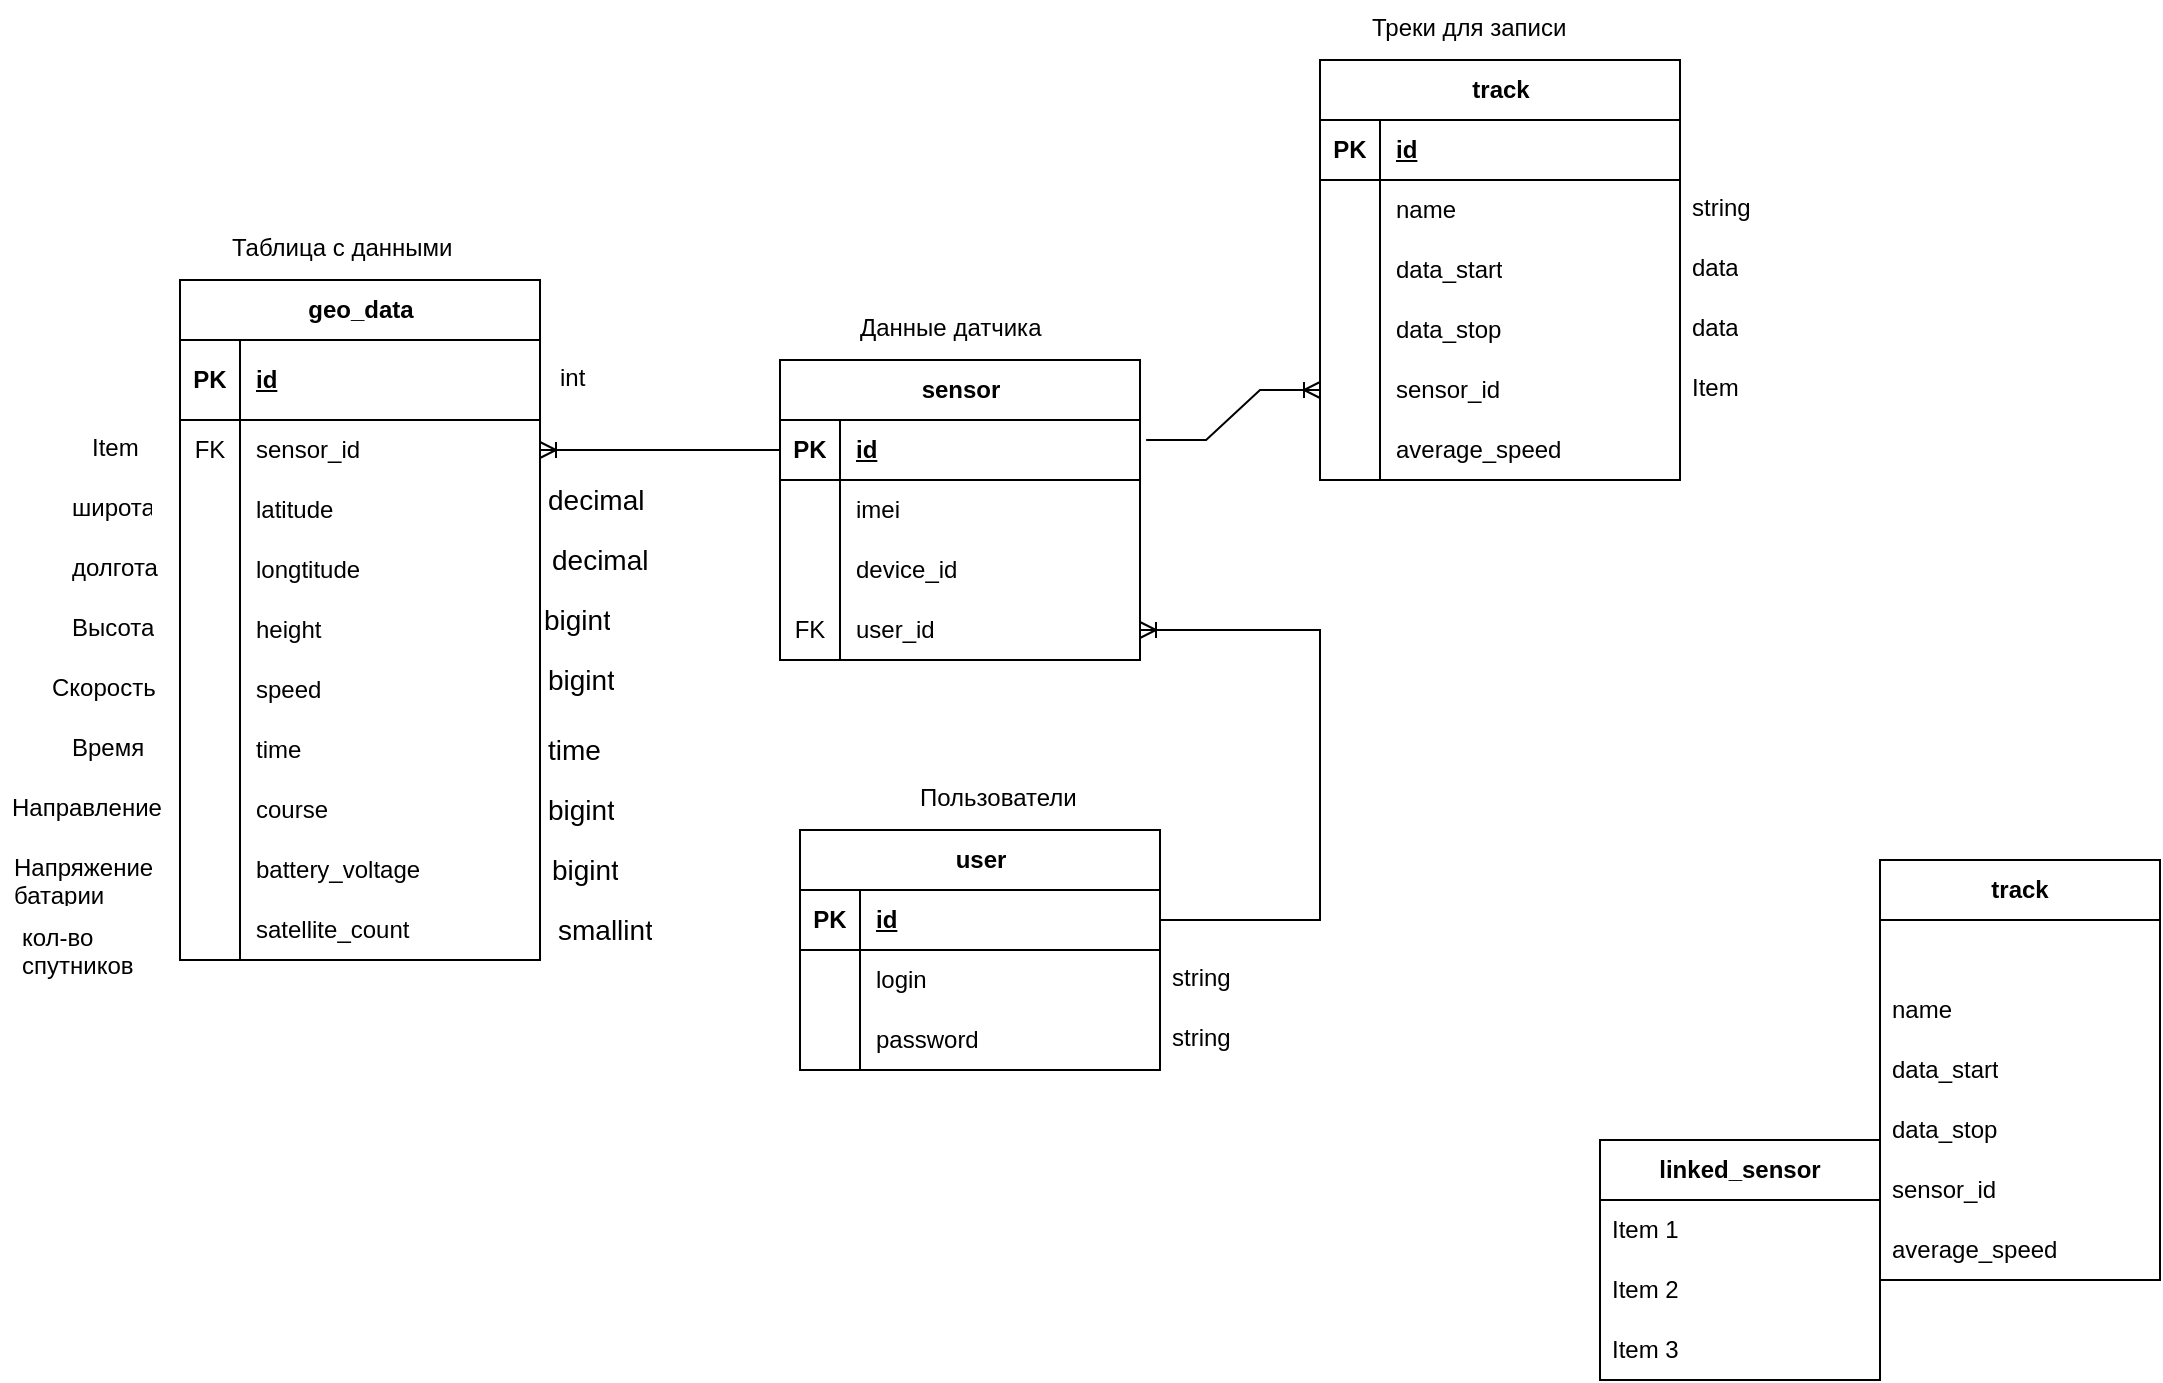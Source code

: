 <mxfile version="24.0.1" type="github">
  <diagram name="Страница — 1" id="2pcCY55YyjT03eEwzoGN">
    <mxGraphModel dx="2022" dy="630" grid="1" gridSize="10" guides="1" tooltips="1" connect="1" arrows="1" fold="1" page="1" pageScale="1" pageWidth="827" pageHeight="1169" math="0" shadow="0">
      <root>
        <mxCell id="0" />
        <mxCell id="1" parent="0" />
        <mxCell id="l0AOOYSmgYm9h0EyKuLM-5" value="geo_data" style="shape=table;startSize=30;container=1;collapsible=1;childLayout=tableLayout;fixedRows=1;rowLines=0;fontStyle=1;align=center;resizeLast=1;html=1;" parent="1" vertex="1">
          <mxGeometry x="50" y="190" width="180" height="340" as="geometry" />
        </mxCell>
        <mxCell id="l0AOOYSmgYm9h0EyKuLM-6" value="" style="shape=tableRow;horizontal=0;startSize=0;swimlaneHead=0;swimlaneBody=0;fillColor=none;collapsible=0;dropTarget=0;points=[[0,0.5],[1,0.5]];portConstraint=eastwest;top=0;left=0;right=0;bottom=1;" parent="l0AOOYSmgYm9h0EyKuLM-5" vertex="1">
          <mxGeometry y="30" width="180" height="40" as="geometry" />
        </mxCell>
        <mxCell id="l0AOOYSmgYm9h0EyKuLM-7" value="PK" style="shape=partialRectangle;connectable=0;fillColor=none;top=0;left=0;bottom=0;right=0;fontStyle=1;overflow=hidden;whiteSpace=wrap;html=1;" parent="l0AOOYSmgYm9h0EyKuLM-6" vertex="1">
          <mxGeometry width="30" height="40" as="geometry">
            <mxRectangle width="30" height="40" as="alternateBounds" />
          </mxGeometry>
        </mxCell>
        <mxCell id="l0AOOYSmgYm9h0EyKuLM-8" value="id" style="shape=partialRectangle;connectable=0;fillColor=none;top=0;left=0;bottom=0;right=0;align=left;spacingLeft=6;fontStyle=5;overflow=hidden;whiteSpace=wrap;html=1;" parent="l0AOOYSmgYm9h0EyKuLM-6" vertex="1">
          <mxGeometry x="30" width="150" height="40" as="geometry">
            <mxRectangle width="150" height="40" as="alternateBounds" />
          </mxGeometry>
        </mxCell>
        <mxCell id="l0AOOYSmgYm9h0EyKuLM-9" value="" style="shape=tableRow;horizontal=0;startSize=0;swimlaneHead=0;swimlaneBody=0;fillColor=none;collapsible=0;dropTarget=0;points=[[0,0.5],[1,0.5]];portConstraint=eastwest;top=0;left=0;right=0;bottom=0;" parent="l0AOOYSmgYm9h0EyKuLM-5" vertex="1">
          <mxGeometry y="70" width="180" height="30" as="geometry" />
        </mxCell>
        <mxCell id="l0AOOYSmgYm9h0EyKuLM-10" value="FK" style="shape=partialRectangle;connectable=0;fillColor=none;top=0;left=0;bottom=0;right=0;editable=1;overflow=hidden;whiteSpace=wrap;html=1;" parent="l0AOOYSmgYm9h0EyKuLM-9" vertex="1">
          <mxGeometry width="30" height="30" as="geometry">
            <mxRectangle width="30" height="30" as="alternateBounds" />
          </mxGeometry>
        </mxCell>
        <mxCell id="l0AOOYSmgYm9h0EyKuLM-11" value="sensor_id" style="shape=partialRectangle;connectable=0;fillColor=none;top=0;left=0;bottom=0;right=0;align=left;spacingLeft=6;overflow=hidden;whiteSpace=wrap;html=1;" parent="l0AOOYSmgYm9h0EyKuLM-9" vertex="1">
          <mxGeometry x="30" width="150" height="30" as="geometry">
            <mxRectangle width="150" height="30" as="alternateBounds" />
          </mxGeometry>
        </mxCell>
        <mxCell id="l0AOOYSmgYm9h0EyKuLM-12" value="" style="shape=tableRow;horizontal=0;startSize=0;swimlaneHead=0;swimlaneBody=0;fillColor=none;collapsible=0;dropTarget=0;points=[[0,0.5],[1,0.5]];portConstraint=eastwest;top=0;left=0;right=0;bottom=0;" parent="l0AOOYSmgYm9h0EyKuLM-5" vertex="1">
          <mxGeometry y="100" width="180" height="30" as="geometry" />
        </mxCell>
        <mxCell id="l0AOOYSmgYm9h0EyKuLM-13" value="" style="shape=partialRectangle;connectable=0;fillColor=none;top=0;left=0;bottom=0;right=0;editable=1;overflow=hidden;whiteSpace=wrap;html=1;" parent="l0AOOYSmgYm9h0EyKuLM-12" vertex="1">
          <mxGeometry width="30" height="30" as="geometry">
            <mxRectangle width="30" height="30" as="alternateBounds" />
          </mxGeometry>
        </mxCell>
        <mxCell id="l0AOOYSmgYm9h0EyKuLM-14" value="latitude" style="shape=partialRectangle;connectable=0;fillColor=none;top=0;left=0;bottom=0;right=0;align=left;spacingLeft=6;overflow=hidden;whiteSpace=wrap;html=1;" parent="l0AOOYSmgYm9h0EyKuLM-12" vertex="1">
          <mxGeometry x="30" width="150" height="30" as="geometry">
            <mxRectangle width="150" height="30" as="alternateBounds" />
          </mxGeometry>
        </mxCell>
        <mxCell id="l0AOOYSmgYm9h0EyKuLM-15" value="" style="shape=tableRow;horizontal=0;startSize=0;swimlaneHead=0;swimlaneBody=0;fillColor=none;collapsible=0;dropTarget=0;points=[[0,0.5],[1,0.5]];portConstraint=eastwest;top=0;left=0;right=0;bottom=0;" parent="l0AOOYSmgYm9h0EyKuLM-5" vertex="1">
          <mxGeometry y="130" width="180" height="30" as="geometry" />
        </mxCell>
        <mxCell id="l0AOOYSmgYm9h0EyKuLM-16" value="" style="shape=partialRectangle;connectable=0;fillColor=none;top=0;left=0;bottom=0;right=0;editable=1;overflow=hidden;whiteSpace=wrap;html=1;" parent="l0AOOYSmgYm9h0EyKuLM-15" vertex="1">
          <mxGeometry width="30" height="30" as="geometry">
            <mxRectangle width="30" height="30" as="alternateBounds" />
          </mxGeometry>
        </mxCell>
        <mxCell id="l0AOOYSmgYm9h0EyKuLM-17" value="longtitude" style="shape=partialRectangle;connectable=0;fillColor=none;top=0;left=0;bottom=0;right=0;align=left;spacingLeft=6;overflow=hidden;whiteSpace=wrap;html=1;" parent="l0AOOYSmgYm9h0EyKuLM-15" vertex="1">
          <mxGeometry x="30" width="150" height="30" as="geometry">
            <mxRectangle width="150" height="30" as="alternateBounds" />
          </mxGeometry>
        </mxCell>
        <mxCell id="l0AOOYSmgYm9h0EyKuLM-59" value="" style="shape=tableRow;horizontal=0;startSize=0;swimlaneHead=0;swimlaneBody=0;fillColor=none;collapsible=0;dropTarget=0;points=[[0,0.5],[1,0.5]];portConstraint=eastwest;top=0;left=0;right=0;bottom=0;" parent="l0AOOYSmgYm9h0EyKuLM-5" vertex="1">
          <mxGeometry y="160" width="180" height="30" as="geometry" />
        </mxCell>
        <mxCell id="l0AOOYSmgYm9h0EyKuLM-60" value="" style="shape=partialRectangle;connectable=0;fillColor=none;top=0;left=0;bottom=0;right=0;editable=1;overflow=hidden;whiteSpace=wrap;html=1;" parent="l0AOOYSmgYm9h0EyKuLM-59" vertex="1">
          <mxGeometry width="30" height="30" as="geometry">
            <mxRectangle width="30" height="30" as="alternateBounds" />
          </mxGeometry>
        </mxCell>
        <mxCell id="l0AOOYSmgYm9h0EyKuLM-61" value="height" style="shape=partialRectangle;connectable=0;fillColor=none;top=0;left=0;bottom=0;right=0;align=left;spacingLeft=6;overflow=hidden;whiteSpace=wrap;html=1;" parent="l0AOOYSmgYm9h0EyKuLM-59" vertex="1">
          <mxGeometry x="30" width="150" height="30" as="geometry">
            <mxRectangle width="150" height="30" as="alternateBounds" />
          </mxGeometry>
        </mxCell>
        <mxCell id="l0AOOYSmgYm9h0EyKuLM-62" value="" style="shape=tableRow;horizontal=0;startSize=0;swimlaneHead=0;swimlaneBody=0;fillColor=none;collapsible=0;dropTarget=0;points=[[0,0.5],[1,0.5]];portConstraint=eastwest;top=0;left=0;right=0;bottom=0;" parent="l0AOOYSmgYm9h0EyKuLM-5" vertex="1">
          <mxGeometry y="190" width="180" height="30" as="geometry" />
        </mxCell>
        <mxCell id="l0AOOYSmgYm9h0EyKuLM-63" value="" style="shape=partialRectangle;connectable=0;fillColor=none;top=0;left=0;bottom=0;right=0;editable=1;overflow=hidden;whiteSpace=wrap;html=1;" parent="l0AOOYSmgYm9h0EyKuLM-62" vertex="1">
          <mxGeometry width="30" height="30" as="geometry">
            <mxRectangle width="30" height="30" as="alternateBounds" />
          </mxGeometry>
        </mxCell>
        <mxCell id="l0AOOYSmgYm9h0EyKuLM-64" value="speed" style="shape=partialRectangle;connectable=0;fillColor=none;top=0;left=0;bottom=0;right=0;align=left;spacingLeft=6;overflow=hidden;whiteSpace=wrap;html=1;" parent="l0AOOYSmgYm9h0EyKuLM-62" vertex="1">
          <mxGeometry x="30" width="150" height="30" as="geometry">
            <mxRectangle width="150" height="30" as="alternateBounds" />
          </mxGeometry>
        </mxCell>
        <mxCell id="l0AOOYSmgYm9h0EyKuLM-65" value="" style="shape=tableRow;horizontal=0;startSize=0;swimlaneHead=0;swimlaneBody=0;fillColor=none;collapsible=0;dropTarget=0;points=[[0,0.5],[1,0.5]];portConstraint=eastwest;top=0;left=0;right=0;bottom=0;" parent="l0AOOYSmgYm9h0EyKuLM-5" vertex="1">
          <mxGeometry y="220" width="180" height="30" as="geometry" />
        </mxCell>
        <mxCell id="l0AOOYSmgYm9h0EyKuLM-66" value="" style="shape=partialRectangle;connectable=0;fillColor=none;top=0;left=0;bottom=0;right=0;editable=1;overflow=hidden;whiteSpace=wrap;html=1;" parent="l0AOOYSmgYm9h0EyKuLM-65" vertex="1">
          <mxGeometry width="30" height="30" as="geometry">
            <mxRectangle width="30" height="30" as="alternateBounds" />
          </mxGeometry>
        </mxCell>
        <mxCell id="l0AOOYSmgYm9h0EyKuLM-67" value="time" style="shape=partialRectangle;connectable=0;fillColor=none;top=0;left=0;bottom=0;right=0;align=left;spacingLeft=6;overflow=hidden;whiteSpace=wrap;html=1;" parent="l0AOOYSmgYm9h0EyKuLM-65" vertex="1">
          <mxGeometry x="30" width="150" height="30" as="geometry">
            <mxRectangle width="150" height="30" as="alternateBounds" />
          </mxGeometry>
        </mxCell>
        <mxCell id="l0AOOYSmgYm9h0EyKuLM-68" value="" style="shape=tableRow;horizontal=0;startSize=0;swimlaneHead=0;swimlaneBody=0;fillColor=none;collapsible=0;dropTarget=0;points=[[0,0.5],[1,0.5]];portConstraint=eastwest;top=0;left=0;right=0;bottom=0;" parent="l0AOOYSmgYm9h0EyKuLM-5" vertex="1">
          <mxGeometry y="250" width="180" height="30" as="geometry" />
        </mxCell>
        <mxCell id="l0AOOYSmgYm9h0EyKuLM-69" value="" style="shape=partialRectangle;connectable=0;fillColor=none;top=0;left=0;bottom=0;right=0;editable=1;overflow=hidden;whiteSpace=wrap;html=1;" parent="l0AOOYSmgYm9h0EyKuLM-68" vertex="1">
          <mxGeometry width="30" height="30" as="geometry">
            <mxRectangle width="30" height="30" as="alternateBounds" />
          </mxGeometry>
        </mxCell>
        <mxCell id="l0AOOYSmgYm9h0EyKuLM-70" value="course" style="shape=partialRectangle;connectable=0;fillColor=none;top=0;left=0;bottom=0;right=0;align=left;spacingLeft=6;overflow=hidden;whiteSpace=wrap;html=1;" parent="l0AOOYSmgYm9h0EyKuLM-68" vertex="1">
          <mxGeometry x="30" width="150" height="30" as="geometry">
            <mxRectangle width="150" height="30" as="alternateBounds" />
          </mxGeometry>
        </mxCell>
        <mxCell id="nDkIbNdyNNNHH284jIYw-18" style="shape=tableRow;horizontal=0;startSize=0;swimlaneHead=0;swimlaneBody=0;fillColor=none;collapsible=0;dropTarget=0;points=[[0,0.5],[1,0.5]];portConstraint=eastwest;top=0;left=0;right=0;bottom=0;" vertex="1" parent="l0AOOYSmgYm9h0EyKuLM-5">
          <mxGeometry y="280" width="180" height="30" as="geometry" />
        </mxCell>
        <mxCell id="nDkIbNdyNNNHH284jIYw-19" style="shape=partialRectangle;connectable=0;fillColor=none;top=0;left=0;bottom=0;right=0;editable=1;overflow=hidden;whiteSpace=wrap;html=1;" vertex="1" parent="nDkIbNdyNNNHH284jIYw-18">
          <mxGeometry width="30" height="30" as="geometry">
            <mxRectangle width="30" height="30" as="alternateBounds" />
          </mxGeometry>
        </mxCell>
        <mxCell id="nDkIbNdyNNNHH284jIYw-20" value="&lt;span style=&quot;text-align: center; text-wrap: nowrap;&quot;&gt;battery_voltage&lt;/span&gt;" style="shape=partialRectangle;connectable=0;fillColor=none;top=0;left=0;bottom=0;right=0;align=left;spacingLeft=6;overflow=hidden;whiteSpace=wrap;html=1;" vertex="1" parent="nDkIbNdyNNNHH284jIYw-18">
          <mxGeometry x="30" width="150" height="30" as="geometry">
            <mxRectangle width="150" height="30" as="alternateBounds" />
          </mxGeometry>
        </mxCell>
        <mxCell id="nDkIbNdyNNNHH284jIYw-21" style="shape=tableRow;horizontal=0;startSize=0;swimlaneHead=0;swimlaneBody=0;fillColor=none;collapsible=0;dropTarget=0;points=[[0,0.5],[1,0.5]];portConstraint=eastwest;top=0;left=0;right=0;bottom=0;" vertex="1" parent="l0AOOYSmgYm9h0EyKuLM-5">
          <mxGeometry y="310" width="180" height="30" as="geometry" />
        </mxCell>
        <mxCell id="nDkIbNdyNNNHH284jIYw-22" style="shape=partialRectangle;connectable=0;fillColor=none;top=0;left=0;bottom=0;right=0;editable=1;overflow=hidden;whiteSpace=wrap;html=1;" vertex="1" parent="nDkIbNdyNNNHH284jIYw-21">
          <mxGeometry width="30" height="30" as="geometry">
            <mxRectangle width="30" height="30" as="alternateBounds" />
          </mxGeometry>
        </mxCell>
        <mxCell id="nDkIbNdyNNNHH284jIYw-23" value="satellite_count" style="shape=partialRectangle;connectable=0;fillColor=none;top=0;left=0;bottom=0;right=0;align=left;spacingLeft=6;overflow=hidden;whiteSpace=wrap;html=1;" vertex="1" parent="nDkIbNdyNNNHH284jIYw-21">
          <mxGeometry x="30" width="150" height="30" as="geometry">
            <mxRectangle width="150" height="30" as="alternateBounds" />
          </mxGeometry>
        </mxCell>
        <mxCell id="l0AOOYSmgYm9h0EyKuLM-18" value="sensor" style="shape=table;startSize=30;container=1;collapsible=1;childLayout=tableLayout;fixedRows=1;rowLines=0;fontStyle=1;align=center;resizeLast=1;html=1;" parent="1" vertex="1">
          <mxGeometry x="350" y="230" width="180" height="150" as="geometry" />
        </mxCell>
        <mxCell id="l0AOOYSmgYm9h0EyKuLM-19" value="" style="shape=tableRow;horizontal=0;startSize=0;swimlaneHead=0;swimlaneBody=0;fillColor=none;collapsible=0;dropTarget=0;points=[[0,0.5],[1,0.5]];portConstraint=eastwest;top=0;left=0;right=0;bottom=1;" parent="l0AOOYSmgYm9h0EyKuLM-18" vertex="1">
          <mxGeometry y="30" width="180" height="30" as="geometry" />
        </mxCell>
        <mxCell id="l0AOOYSmgYm9h0EyKuLM-20" value="PK" style="shape=partialRectangle;connectable=0;fillColor=none;top=0;left=0;bottom=0;right=0;fontStyle=1;overflow=hidden;whiteSpace=wrap;html=1;" parent="l0AOOYSmgYm9h0EyKuLM-19" vertex="1">
          <mxGeometry width="30" height="30" as="geometry">
            <mxRectangle width="30" height="30" as="alternateBounds" />
          </mxGeometry>
        </mxCell>
        <mxCell id="l0AOOYSmgYm9h0EyKuLM-21" value="id" style="shape=partialRectangle;connectable=0;fillColor=none;top=0;left=0;bottom=0;right=0;align=left;spacingLeft=6;fontStyle=5;overflow=hidden;whiteSpace=wrap;html=1;" parent="l0AOOYSmgYm9h0EyKuLM-19" vertex="1">
          <mxGeometry x="30" width="150" height="30" as="geometry">
            <mxRectangle width="150" height="30" as="alternateBounds" />
          </mxGeometry>
        </mxCell>
        <mxCell id="l0AOOYSmgYm9h0EyKuLM-22" value="" style="shape=tableRow;horizontal=0;startSize=0;swimlaneHead=0;swimlaneBody=0;fillColor=none;collapsible=0;dropTarget=0;points=[[0,0.5],[1,0.5]];portConstraint=eastwest;top=0;left=0;right=0;bottom=0;" parent="l0AOOYSmgYm9h0EyKuLM-18" vertex="1">
          <mxGeometry y="60" width="180" height="30" as="geometry" />
        </mxCell>
        <mxCell id="l0AOOYSmgYm9h0EyKuLM-23" value="" style="shape=partialRectangle;connectable=0;fillColor=none;top=0;left=0;bottom=0;right=0;editable=1;overflow=hidden;whiteSpace=wrap;html=1;" parent="l0AOOYSmgYm9h0EyKuLM-22" vertex="1">
          <mxGeometry width="30" height="30" as="geometry">
            <mxRectangle width="30" height="30" as="alternateBounds" />
          </mxGeometry>
        </mxCell>
        <mxCell id="l0AOOYSmgYm9h0EyKuLM-24" value="imei" style="shape=partialRectangle;connectable=0;fillColor=none;top=0;left=0;bottom=0;right=0;align=left;spacingLeft=6;overflow=hidden;whiteSpace=wrap;html=1;" parent="l0AOOYSmgYm9h0EyKuLM-22" vertex="1">
          <mxGeometry x="30" width="150" height="30" as="geometry">
            <mxRectangle width="150" height="30" as="alternateBounds" />
          </mxGeometry>
        </mxCell>
        <mxCell id="l0AOOYSmgYm9h0EyKuLM-25" value="" style="shape=tableRow;horizontal=0;startSize=0;swimlaneHead=0;swimlaneBody=0;fillColor=none;collapsible=0;dropTarget=0;points=[[0,0.5],[1,0.5]];portConstraint=eastwest;top=0;left=0;right=0;bottom=0;" parent="l0AOOYSmgYm9h0EyKuLM-18" vertex="1">
          <mxGeometry y="90" width="180" height="30" as="geometry" />
        </mxCell>
        <mxCell id="l0AOOYSmgYm9h0EyKuLM-26" value="" style="shape=partialRectangle;connectable=0;fillColor=none;top=0;left=0;bottom=0;right=0;editable=1;overflow=hidden;whiteSpace=wrap;html=1;" parent="l0AOOYSmgYm9h0EyKuLM-25" vertex="1">
          <mxGeometry width="30" height="30" as="geometry">
            <mxRectangle width="30" height="30" as="alternateBounds" />
          </mxGeometry>
        </mxCell>
        <mxCell id="l0AOOYSmgYm9h0EyKuLM-27" value="device_id" style="shape=partialRectangle;connectable=0;fillColor=none;top=0;left=0;bottom=0;right=0;align=left;spacingLeft=6;overflow=hidden;whiteSpace=wrap;html=1;" parent="l0AOOYSmgYm9h0EyKuLM-25" vertex="1">
          <mxGeometry x="30" width="150" height="30" as="geometry">
            <mxRectangle width="150" height="30" as="alternateBounds" />
          </mxGeometry>
        </mxCell>
        <mxCell id="l0AOOYSmgYm9h0EyKuLM-54" value="" style="shape=tableRow;horizontal=0;startSize=0;swimlaneHead=0;swimlaneBody=0;fillColor=none;collapsible=0;dropTarget=0;points=[[0,0.5],[1,0.5]];portConstraint=eastwest;top=0;left=0;right=0;bottom=0;" parent="l0AOOYSmgYm9h0EyKuLM-18" vertex="1">
          <mxGeometry y="120" width="180" height="30" as="geometry" />
        </mxCell>
        <mxCell id="l0AOOYSmgYm9h0EyKuLM-55" value="FK" style="shape=partialRectangle;connectable=0;fillColor=none;top=0;left=0;bottom=0;right=0;editable=1;overflow=hidden;whiteSpace=wrap;html=1;" parent="l0AOOYSmgYm9h0EyKuLM-54" vertex="1">
          <mxGeometry width="30" height="30" as="geometry">
            <mxRectangle width="30" height="30" as="alternateBounds" />
          </mxGeometry>
        </mxCell>
        <mxCell id="l0AOOYSmgYm9h0EyKuLM-56" value="user_id" style="shape=partialRectangle;connectable=0;fillColor=none;top=0;left=0;bottom=0;right=0;align=left;spacingLeft=6;overflow=hidden;whiteSpace=wrap;html=1;" parent="l0AOOYSmgYm9h0EyKuLM-54" vertex="1">
          <mxGeometry x="30" width="150" height="30" as="geometry">
            <mxRectangle width="150" height="30" as="alternateBounds" />
          </mxGeometry>
        </mxCell>
        <mxCell id="l0AOOYSmgYm9h0EyKuLM-31" value="user" style="shape=table;startSize=30;container=1;collapsible=1;childLayout=tableLayout;fixedRows=1;rowLines=0;fontStyle=1;align=center;resizeLast=1;html=1;" parent="1" vertex="1">
          <mxGeometry x="360" y="465" width="180" height="120" as="geometry" />
        </mxCell>
        <mxCell id="l0AOOYSmgYm9h0EyKuLM-32" value="" style="shape=tableRow;horizontal=0;startSize=0;swimlaneHead=0;swimlaneBody=0;fillColor=none;collapsible=0;dropTarget=0;points=[[0,0.5],[1,0.5]];portConstraint=eastwest;top=0;left=0;right=0;bottom=1;" parent="l0AOOYSmgYm9h0EyKuLM-31" vertex="1">
          <mxGeometry y="30" width="180" height="30" as="geometry" />
        </mxCell>
        <mxCell id="l0AOOYSmgYm9h0EyKuLM-33" value="PK" style="shape=partialRectangle;connectable=0;fillColor=none;top=0;left=0;bottom=0;right=0;fontStyle=1;overflow=hidden;whiteSpace=wrap;html=1;" parent="l0AOOYSmgYm9h0EyKuLM-32" vertex="1">
          <mxGeometry width="30" height="30" as="geometry">
            <mxRectangle width="30" height="30" as="alternateBounds" />
          </mxGeometry>
        </mxCell>
        <mxCell id="l0AOOYSmgYm9h0EyKuLM-34" value="id" style="shape=partialRectangle;connectable=0;fillColor=none;top=0;left=0;bottom=0;right=0;align=left;spacingLeft=6;fontStyle=5;overflow=hidden;whiteSpace=wrap;html=1;" parent="l0AOOYSmgYm9h0EyKuLM-32" vertex="1">
          <mxGeometry x="30" width="150" height="30" as="geometry">
            <mxRectangle width="150" height="30" as="alternateBounds" />
          </mxGeometry>
        </mxCell>
        <mxCell id="l0AOOYSmgYm9h0EyKuLM-35" value="" style="shape=tableRow;horizontal=0;startSize=0;swimlaneHead=0;swimlaneBody=0;fillColor=none;collapsible=0;dropTarget=0;points=[[0,0.5],[1,0.5]];portConstraint=eastwest;top=0;left=0;right=0;bottom=0;" parent="l0AOOYSmgYm9h0EyKuLM-31" vertex="1">
          <mxGeometry y="60" width="180" height="30" as="geometry" />
        </mxCell>
        <mxCell id="l0AOOYSmgYm9h0EyKuLM-36" value="" style="shape=partialRectangle;connectable=0;fillColor=none;top=0;left=0;bottom=0;right=0;editable=1;overflow=hidden;whiteSpace=wrap;html=1;" parent="l0AOOYSmgYm9h0EyKuLM-35" vertex="1">
          <mxGeometry width="30" height="30" as="geometry">
            <mxRectangle width="30" height="30" as="alternateBounds" />
          </mxGeometry>
        </mxCell>
        <mxCell id="l0AOOYSmgYm9h0EyKuLM-37" value="login" style="shape=partialRectangle;connectable=0;fillColor=none;top=0;left=0;bottom=0;right=0;align=left;spacingLeft=6;overflow=hidden;whiteSpace=wrap;html=1;" parent="l0AOOYSmgYm9h0EyKuLM-35" vertex="1">
          <mxGeometry x="30" width="150" height="30" as="geometry">
            <mxRectangle width="150" height="30" as="alternateBounds" />
          </mxGeometry>
        </mxCell>
        <mxCell id="l0AOOYSmgYm9h0EyKuLM-38" value="" style="shape=tableRow;horizontal=0;startSize=0;swimlaneHead=0;swimlaneBody=0;fillColor=none;collapsible=0;dropTarget=0;points=[[0,0.5],[1,0.5]];portConstraint=eastwest;top=0;left=0;right=0;bottom=0;" parent="l0AOOYSmgYm9h0EyKuLM-31" vertex="1">
          <mxGeometry y="90" width="180" height="30" as="geometry" />
        </mxCell>
        <mxCell id="l0AOOYSmgYm9h0EyKuLM-39" value="" style="shape=partialRectangle;connectable=0;fillColor=none;top=0;left=0;bottom=0;right=0;editable=1;overflow=hidden;whiteSpace=wrap;html=1;" parent="l0AOOYSmgYm9h0EyKuLM-38" vertex="1">
          <mxGeometry width="30" height="30" as="geometry">
            <mxRectangle width="30" height="30" as="alternateBounds" />
          </mxGeometry>
        </mxCell>
        <mxCell id="l0AOOYSmgYm9h0EyKuLM-40" value="password" style="shape=partialRectangle;connectable=0;fillColor=none;top=0;left=0;bottom=0;right=0;align=left;spacingLeft=6;overflow=hidden;whiteSpace=wrap;html=1;" parent="l0AOOYSmgYm9h0EyKuLM-38" vertex="1">
          <mxGeometry x="30" width="150" height="30" as="geometry">
            <mxRectangle width="150" height="30" as="alternateBounds" />
          </mxGeometry>
        </mxCell>
        <mxCell id="l0AOOYSmgYm9h0EyKuLM-57" value="" style="fontSize=12;html=1;endArrow=ERoneToMany;rounded=0;entryX=1;entryY=0.5;entryDx=0;entryDy=0;exitX=1;exitY=0.5;exitDx=0;exitDy=0;edgeStyle=elbowEdgeStyle;" parent="1" source="l0AOOYSmgYm9h0EyKuLM-32" target="l0AOOYSmgYm9h0EyKuLM-54" edge="1">
          <mxGeometry width="100" height="100" relative="1" as="geometry">
            <mxPoint x="360" y="450" as="sourcePoint" />
            <mxPoint x="460" y="350" as="targetPoint" />
            <Array as="points">
              <mxPoint x="620" y="400" />
            </Array>
          </mxGeometry>
        </mxCell>
        <mxCell id="l0AOOYSmgYm9h0EyKuLM-58" value="" style="edgeStyle=entityRelationEdgeStyle;fontSize=12;html=1;endArrow=ERoneToMany;rounded=0;entryX=1;entryY=0.5;entryDx=0;entryDy=0;exitX=0;exitY=0.5;exitDx=0;exitDy=0;" parent="1" source="l0AOOYSmgYm9h0EyKuLM-19" target="l0AOOYSmgYm9h0EyKuLM-9" edge="1">
          <mxGeometry width="100" height="100" relative="1" as="geometry">
            <mxPoint x="360" y="450" as="sourcePoint" />
            <mxPoint x="460" y="350" as="targetPoint" />
          </mxGeometry>
        </mxCell>
        <mxCell id="nDkIbNdyNNNHH284jIYw-2" value="&lt;b&gt;linked_sensor&lt;/b&gt;" style="swimlane;fontStyle=0;childLayout=stackLayout;horizontal=1;startSize=30;horizontalStack=0;resizeParent=1;resizeParentMax=0;resizeLast=0;collapsible=1;marginBottom=0;whiteSpace=wrap;html=1;" vertex="1" parent="1">
          <mxGeometry x="760" y="620" width="140" height="120" as="geometry" />
        </mxCell>
        <mxCell id="nDkIbNdyNNNHH284jIYw-3" value="Item 1" style="text;strokeColor=none;fillColor=none;align=left;verticalAlign=middle;spacingLeft=4;spacingRight=4;overflow=hidden;points=[[0,0.5],[1,0.5]];portConstraint=eastwest;rotatable=0;whiteSpace=wrap;html=1;" vertex="1" parent="nDkIbNdyNNNHH284jIYw-2">
          <mxGeometry y="30" width="140" height="30" as="geometry" />
        </mxCell>
        <mxCell id="nDkIbNdyNNNHH284jIYw-4" value="Item 2" style="text;strokeColor=none;fillColor=none;align=left;verticalAlign=middle;spacingLeft=4;spacingRight=4;overflow=hidden;points=[[0,0.5],[1,0.5]];portConstraint=eastwest;rotatable=0;whiteSpace=wrap;html=1;" vertex="1" parent="nDkIbNdyNNNHH284jIYw-2">
          <mxGeometry y="60" width="140" height="30" as="geometry" />
        </mxCell>
        <mxCell id="nDkIbNdyNNNHH284jIYw-5" value="Item 3" style="text;strokeColor=none;fillColor=none;align=left;verticalAlign=middle;spacingLeft=4;spacingRight=4;overflow=hidden;points=[[0,0.5],[1,0.5]];portConstraint=eastwest;rotatable=0;whiteSpace=wrap;html=1;" vertex="1" parent="nDkIbNdyNNNHH284jIYw-2">
          <mxGeometry y="90" width="140" height="30" as="geometry" />
        </mxCell>
        <mxCell id="nDkIbNdyNNNHH284jIYw-12" value="&lt;b&gt;track&lt;/b&gt;" style="swimlane;fontStyle=0;childLayout=stackLayout;horizontal=1;startSize=30;horizontalStack=0;resizeParent=1;resizeParentMax=0;resizeLast=0;collapsible=1;marginBottom=0;whiteSpace=wrap;html=1;" vertex="1" parent="1">
          <mxGeometry x="900" y="480" width="140" height="210" as="geometry" />
        </mxCell>
        <mxCell id="nDkIbNdyNNNHH284jIYw-34" style="text;strokeColor=none;fillColor=none;align=left;verticalAlign=middle;spacingLeft=4;spacingRight=4;overflow=hidden;points=[[0,0.5],[1,0.5]];portConstraint=eastwest;rotatable=0;whiteSpace=wrap;html=1;" vertex="1" parent="nDkIbNdyNNNHH284jIYw-12">
          <mxGeometry y="30" width="140" height="30" as="geometry" />
        </mxCell>
        <mxCell id="nDkIbNdyNNNHH284jIYw-25" value="name" style="text;strokeColor=none;fillColor=none;align=left;verticalAlign=middle;spacingLeft=4;spacingRight=4;overflow=hidden;points=[[0,0.5],[1,0.5]];portConstraint=eastwest;rotatable=0;whiteSpace=wrap;html=1;" vertex="1" parent="nDkIbNdyNNNHH284jIYw-12">
          <mxGeometry y="60" width="140" height="30" as="geometry" />
        </mxCell>
        <mxCell id="nDkIbNdyNNNHH284jIYw-13" value="data_start" style="text;strokeColor=none;fillColor=none;align=left;verticalAlign=middle;spacingLeft=4;spacingRight=4;overflow=hidden;points=[[0,0.5],[1,0.5]];portConstraint=eastwest;rotatable=0;whiteSpace=wrap;html=1;" vertex="1" parent="nDkIbNdyNNNHH284jIYw-12">
          <mxGeometry y="90" width="140" height="30" as="geometry" />
        </mxCell>
        <mxCell id="nDkIbNdyNNNHH284jIYw-14" value="data_stop" style="text;strokeColor=none;fillColor=none;align=left;verticalAlign=middle;spacingLeft=4;spacingRight=4;overflow=hidden;points=[[0,0.5],[1,0.5]];portConstraint=eastwest;rotatable=0;whiteSpace=wrap;html=1;" vertex="1" parent="nDkIbNdyNNNHH284jIYw-12">
          <mxGeometry y="120" width="140" height="30" as="geometry" />
        </mxCell>
        <mxCell id="nDkIbNdyNNNHH284jIYw-17" value="sensor_id" style="text;strokeColor=none;fillColor=none;align=left;verticalAlign=middle;spacingLeft=4;spacingRight=4;overflow=hidden;points=[[0,0.5],[1,0.5]];portConstraint=eastwest;rotatable=0;whiteSpace=wrap;html=1;" vertex="1" parent="nDkIbNdyNNNHH284jIYw-12">
          <mxGeometry y="150" width="140" height="30" as="geometry" />
        </mxCell>
        <mxCell id="nDkIbNdyNNNHH284jIYw-26" value="average_speed" style="text;strokeColor=none;fillColor=none;align=left;verticalAlign=middle;spacingLeft=4;spacingRight=4;overflow=hidden;points=[[0,0.5],[1,0.5]];portConstraint=eastwest;rotatable=0;whiteSpace=wrap;html=1;" vertex="1" parent="nDkIbNdyNNNHH284jIYw-12">
          <mxGeometry y="180" width="140" height="30" as="geometry" />
        </mxCell>
        <mxCell id="nDkIbNdyNNNHH284jIYw-28" value="" style="edgeStyle=entityRelationEdgeStyle;fontSize=12;html=1;endArrow=ERoneToMany;rounded=0;entryX=0;entryY=0.5;entryDx=0;entryDy=0;exitX=1.017;exitY=0.333;exitDx=0;exitDy=0;exitPerimeter=0;" edge="1" parent="1" source="l0AOOYSmgYm9h0EyKuLM-19" target="nDkIbNdyNNNHH284jIYw-48">
          <mxGeometry width="100" height="100" relative="1" as="geometry">
            <mxPoint x="490" y="270" as="sourcePoint" />
            <mxPoint x="535" y="230" as="targetPoint" />
            <Array as="points">
              <mxPoint x="690" y="195.82" />
              <mxPoint x="610" y="160" />
              <mxPoint x="580" y="215" />
              <mxPoint x="560" y="195" />
              <mxPoint x="510" y="205" />
              <mxPoint x="610" y="200" />
              <mxPoint x="690" y="157.82" />
              <mxPoint x="600" y="210" />
              <mxPoint x="590" y="200" />
              <mxPoint x="570" y="180" />
              <mxPoint x="580" y="210" />
              <mxPoint x="690" y="160.82" />
              <mxPoint x="700" y="200.82" />
              <mxPoint x="730" y="180.82" />
              <mxPoint x="660" y="190.82" />
              <mxPoint x="650" y="100.82" />
              <mxPoint x="670" y="160.82" />
              <mxPoint x="650" y="135.82" />
            </Array>
          </mxGeometry>
        </mxCell>
        <mxCell id="nDkIbNdyNNNHH284jIYw-29" value="Таблица с данными" style="text;strokeColor=none;fillColor=none;spacingLeft=4;spacingRight=4;overflow=hidden;rotatable=0;points=[[0,0.5],[1,0.5]];portConstraint=eastwest;fontSize=12;whiteSpace=wrap;html=1;" vertex="1" parent="1">
          <mxGeometry x="70" y="160" width="140" height="30" as="geometry" />
        </mxCell>
        <mxCell id="nDkIbNdyNNNHH284jIYw-30" value="Данные датчика" style="text;strokeColor=none;fillColor=none;spacingLeft=4;spacingRight=4;overflow=hidden;rotatable=0;points=[[0,0.5],[1,0.5]];portConstraint=eastwest;fontSize=12;whiteSpace=wrap;html=1;" vertex="1" parent="1">
          <mxGeometry x="384" y="200" width="120" height="30" as="geometry" />
        </mxCell>
        <mxCell id="nDkIbNdyNNNHH284jIYw-31" value="Треки для записи" style="text;strokeColor=none;fillColor=none;spacingLeft=4;spacingRight=4;overflow=hidden;rotatable=0;points=[[0,0.5],[1,0.5]];portConstraint=eastwest;fontSize=12;whiteSpace=wrap;html=1;" vertex="1" parent="1">
          <mxGeometry x="640" y="50" width="120" height="30" as="geometry" />
        </mxCell>
        <mxCell id="nDkIbNdyNNNHH284jIYw-32" value="Пользователи" style="text;strokeColor=none;fillColor=none;spacingLeft=4;spacingRight=4;overflow=hidden;rotatable=0;points=[[0,0.5],[1,0.5]];portConstraint=eastwest;fontSize=12;whiteSpace=wrap;html=1;" vertex="1" parent="1">
          <mxGeometry x="414" y="435" width="90" height="30" as="geometry" />
        </mxCell>
        <mxCell id="nDkIbNdyNNNHH284jIYw-33" value="Item" style="text;strokeColor=none;fillColor=none;spacingLeft=4;spacingRight=4;overflow=hidden;rotatable=0;points=[[0,0.5],[1,0.5]];portConstraint=eastwest;fontSize=12;whiteSpace=wrap;html=1;" vertex="1" parent="1">
          <mxGeometry y="260" width="40" height="30" as="geometry" />
        </mxCell>
        <mxCell id="nDkIbNdyNNNHH284jIYw-35" value="track" style="shape=table;startSize=30;container=1;collapsible=1;childLayout=tableLayout;fixedRows=1;rowLines=0;fontStyle=1;align=center;resizeLast=1;html=1;" vertex="1" parent="1">
          <mxGeometry x="620" y="80" width="180" height="210" as="geometry" />
        </mxCell>
        <mxCell id="nDkIbNdyNNNHH284jIYw-36" value="" style="shape=tableRow;horizontal=0;startSize=0;swimlaneHead=0;swimlaneBody=0;fillColor=none;collapsible=0;dropTarget=0;points=[[0,0.5],[1,0.5]];portConstraint=eastwest;top=0;left=0;right=0;bottom=1;" vertex="1" parent="nDkIbNdyNNNHH284jIYw-35">
          <mxGeometry y="30" width="180" height="30" as="geometry" />
        </mxCell>
        <mxCell id="nDkIbNdyNNNHH284jIYw-37" value="PK" style="shape=partialRectangle;connectable=0;fillColor=none;top=0;left=0;bottom=0;right=0;fontStyle=1;overflow=hidden;whiteSpace=wrap;html=1;" vertex="1" parent="nDkIbNdyNNNHH284jIYw-36">
          <mxGeometry width="30" height="30" as="geometry">
            <mxRectangle width="30" height="30" as="alternateBounds" />
          </mxGeometry>
        </mxCell>
        <mxCell id="nDkIbNdyNNNHH284jIYw-38" value="id" style="shape=partialRectangle;connectable=0;fillColor=none;top=0;left=0;bottom=0;right=0;align=left;spacingLeft=6;fontStyle=5;overflow=hidden;whiteSpace=wrap;html=1;" vertex="1" parent="nDkIbNdyNNNHH284jIYw-36">
          <mxGeometry x="30" width="150" height="30" as="geometry">
            <mxRectangle width="150" height="30" as="alternateBounds" />
          </mxGeometry>
        </mxCell>
        <mxCell id="nDkIbNdyNNNHH284jIYw-39" value="" style="shape=tableRow;horizontal=0;startSize=0;swimlaneHead=0;swimlaneBody=0;fillColor=none;collapsible=0;dropTarget=0;points=[[0,0.5],[1,0.5]];portConstraint=eastwest;top=0;left=0;right=0;bottom=0;" vertex="1" parent="nDkIbNdyNNNHH284jIYw-35">
          <mxGeometry y="60" width="180" height="30" as="geometry" />
        </mxCell>
        <mxCell id="nDkIbNdyNNNHH284jIYw-40" value="" style="shape=partialRectangle;connectable=0;fillColor=none;top=0;left=0;bottom=0;right=0;editable=1;overflow=hidden;whiteSpace=wrap;html=1;" vertex="1" parent="nDkIbNdyNNNHH284jIYw-39">
          <mxGeometry width="30" height="30" as="geometry">
            <mxRectangle width="30" height="30" as="alternateBounds" />
          </mxGeometry>
        </mxCell>
        <mxCell id="nDkIbNdyNNNHH284jIYw-41" value="name" style="shape=partialRectangle;connectable=0;fillColor=none;top=0;left=0;bottom=0;right=0;align=left;spacingLeft=6;overflow=hidden;whiteSpace=wrap;html=1;" vertex="1" parent="nDkIbNdyNNNHH284jIYw-39">
          <mxGeometry x="30" width="150" height="30" as="geometry">
            <mxRectangle width="150" height="30" as="alternateBounds" />
          </mxGeometry>
        </mxCell>
        <mxCell id="nDkIbNdyNNNHH284jIYw-42" value="" style="shape=tableRow;horizontal=0;startSize=0;swimlaneHead=0;swimlaneBody=0;fillColor=none;collapsible=0;dropTarget=0;points=[[0,0.5],[1,0.5]];portConstraint=eastwest;top=0;left=0;right=0;bottom=0;" vertex="1" parent="nDkIbNdyNNNHH284jIYw-35">
          <mxGeometry y="90" width="180" height="30" as="geometry" />
        </mxCell>
        <mxCell id="nDkIbNdyNNNHH284jIYw-43" value="" style="shape=partialRectangle;connectable=0;fillColor=none;top=0;left=0;bottom=0;right=0;editable=1;overflow=hidden;whiteSpace=wrap;html=1;" vertex="1" parent="nDkIbNdyNNNHH284jIYw-42">
          <mxGeometry width="30" height="30" as="geometry">
            <mxRectangle width="30" height="30" as="alternateBounds" />
          </mxGeometry>
        </mxCell>
        <mxCell id="nDkIbNdyNNNHH284jIYw-44" value="data_start" style="shape=partialRectangle;connectable=0;fillColor=none;top=0;left=0;bottom=0;right=0;align=left;spacingLeft=6;overflow=hidden;whiteSpace=wrap;html=1;" vertex="1" parent="nDkIbNdyNNNHH284jIYw-42">
          <mxGeometry x="30" width="150" height="30" as="geometry">
            <mxRectangle width="150" height="30" as="alternateBounds" />
          </mxGeometry>
        </mxCell>
        <mxCell id="nDkIbNdyNNNHH284jIYw-45" value="" style="shape=tableRow;horizontal=0;startSize=0;swimlaneHead=0;swimlaneBody=0;fillColor=none;collapsible=0;dropTarget=0;points=[[0,0.5],[1,0.5]];portConstraint=eastwest;top=0;left=0;right=0;bottom=0;" vertex="1" parent="nDkIbNdyNNNHH284jIYw-35">
          <mxGeometry y="120" width="180" height="30" as="geometry" />
        </mxCell>
        <mxCell id="nDkIbNdyNNNHH284jIYw-46" value="" style="shape=partialRectangle;connectable=0;fillColor=none;top=0;left=0;bottom=0;right=0;editable=1;overflow=hidden;whiteSpace=wrap;html=1;" vertex="1" parent="nDkIbNdyNNNHH284jIYw-45">
          <mxGeometry width="30" height="30" as="geometry">
            <mxRectangle width="30" height="30" as="alternateBounds" />
          </mxGeometry>
        </mxCell>
        <mxCell id="nDkIbNdyNNNHH284jIYw-47" value="data_stop" style="shape=partialRectangle;connectable=0;fillColor=none;top=0;left=0;bottom=0;right=0;align=left;spacingLeft=6;overflow=hidden;whiteSpace=wrap;html=1;" vertex="1" parent="nDkIbNdyNNNHH284jIYw-45">
          <mxGeometry x="30" width="150" height="30" as="geometry">
            <mxRectangle width="150" height="30" as="alternateBounds" />
          </mxGeometry>
        </mxCell>
        <mxCell id="nDkIbNdyNNNHH284jIYw-48" style="shape=tableRow;horizontal=0;startSize=0;swimlaneHead=0;swimlaneBody=0;fillColor=none;collapsible=0;dropTarget=0;points=[[0,0.5],[1,0.5]];portConstraint=eastwest;top=0;left=0;right=0;bottom=0;" vertex="1" parent="nDkIbNdyNNNHH284jIYw-35">
          <mxGeometry y="150" width="180" height="30" as="geometry" />
        </mxCell>
        <mxCell id="nDkIbNdyNNNHH284jIYw-49" style="shape=partialRectangle;connectable=0;fillColor=none;top=0;left=0;bottom=0;right=0;editable=1;overflow=hidden;whiteSpace=wrap;html=1;" vertex="1" parent="nDkIbNdyNNNHH284jIYw-48">
          <mxGeometry width="30" height="30" as="geometry">
            <mxRectangle width="30" height="30" as="alternateBounds" />
          </mxGeometry>
        </mxCell>
        <mxCell id="nDkIbNdyNNNHH284jIYw-50" value="sensor_id" style="shape=partialRectangle;connectable=0;fillColor=none;top=0;left=0;bottom=0;right=0;align=left;spacingLeft=6;overflow=hidden;whiteSpace=wrap;html=1;" vertex="1" parent="nDkIbNdyNNNHH284jIYw-48">
          <mxGeometry x="30" width="150" height="30" as="geometry">
            <mxRectangle width="150" height="30" as="alternateBounds" />
          </mxGeometry>
        </mxCell>
        <mxCell id="nDkIbNdyNNNHH284jIYw-51" style="shape=tableRow;horizontal=0;startSize=0;swimlaneHead=0;swimlaneBody=0;fillColor=none;collapsible=0;dropTarget=0;points=[[0,0.5],[1,0.5]];portConstraint=eastwest;top=0;left=0;right=0;bottom=0;" vertex="1" parent="nDkIbNdyNNNHH284jIYw-35">
          <mxGeometry y="180" width="180" height="30" as="geometry" />
        </mxCell>
        <mxCell id="nDkIbNdyNNNHH284jIYw-52" style="shape=partialRectangle;connectable=0;fillColor=none;top=0;left=0;bottom=0;right=0;editable=1;overflow=hidden;whiteSpace=wrap;html=1;" vertex="1" parent="nDkIbNdyNNNHH284jIYw-51">
          <mxGeometry width="30" height="30" as="geometry">
            <mxRectangle width="30" height="30" as="alternateBounds" />
          </mxGeometry>
        </mxCell>
        <mxCell id="nDkIbNdyNNNHH284jIYw-53" value="average_speed" style="shape=partialRectangle;connectable=0;fillColor=none;top=0;left=0;bottom=0;right=0;align=left;spacingLeft=6;overflow=hidden;whiteSpace=wrap;html=1;" vertex="1" parent="nDkIbNdyNNNHH284jIYw-51">
          <mxGeometry x="30" width="150" height="30" as="geometry">
            <mxRectangle width="150" height="30" as="alternateBounds" />
          </mxGeometry>
        </mxCell>
        <mxCell id="nDkIbNdyNNNHH284jIYw-54" value="широта" style="text;strokeColor=none;fillColor=none;spacingLeft=4;spacingRight=4;overflow=hidden;rotatable=0;points=[[0,0.5],[1,0.5]];portConstraint=eastwest;fontSize=12;whiteSpace=wrap;html=1;" vertex="1" parent="1">
          <mxGeometry x="-10" y="290" width="50" height="30" as="geometry" />
        </mxCell>
        <mxCell id="nDkIbNdyNNNHH284jIYw-59" value="долгота" style="text;strokeColor=none;fillColor=none;spacingLeft=4;spacingRight=4;overflow=hidden;rotatable=0;points=[[0,0.5],[1,0.5]];portConstraint=eastwest;fontSize=12;whiteSpace=wrap;html=1;" vertex="1" parent="1">
          <mxGeometry x="-10" y="320" width="55" height="30" as="geometry" />
        </mxCell>
        <mxCell id="nDkIbNdyNNNHH284jIYw-60" value="Высота" style="text;strokeColor=none;fillColor=none;spacingLeft=4;spacingRight=4;overflow=hidden;rotatable=0;points=[[0,0.5],[1,0.5]];portConstraint=eastwest;fontSize=12;whiteSpace=wrap;html=1;" vertex="1" parent="1">
          <mxGeometry x="-10" y="350" width="60" height="30" as="geometry" />
        </mxCell>
        <mxCell id="nDkIbNdyNNNHH284jIYw-61" value="Скорость" style="text;strokeColor=none;fillColor=none;spacingLeft=4;spacingRight=4;overflow=hidden;rotatable=0;points=[[0,0.5],[1,0.5]];portConstraint=eastwest;fontSize=12;whiteSpace=wrap;html=1;" vertex="1" parent="1">
          <mxGeometry x="-20" y="380" width="70" height="30" as="geometry" />
        </mxCell>
        <mxCell id="nDkIbNdyNNNHH284jIYw-62" value="Время" style="text;strokeColor=none;fillColor=none;spacingLeft=4;spacingRight=4;overflow=hidden;rotatable=0;points=[[0,0.5],[1,0.5]];portConstraint=eastwest;fontSize=12;whiteSpace=wrap;html=1;" vertex="1" parent="1">
          <mxGeometry x="-10" y="410" width="50" height="30" as="geometry" />
        </mxCell>
        <mxCell id="nDkIbNdyNNNHH284jIYw-63" value="Направление" style="text;strokeColor=none;fillColor=none;spacingLeft=4;spacingRight=4;overflow=hidden;rotatable=0;points=[[0,0.5],[1,0.5]];portConstraint=eastwest;fontSize=12;whiteSpace=wrap;html=1;" vertex="1" parent="1">
          <mxGeometry x="-40" y="440" width="90" height="30" as="geometry" />
        </mxCell>
        <mxCell id="nDkIbNdyNNNHH284jIYw-64" value="Напряжение батарии" style="text;strokeColor=none;fillColor=none;spacingLeft=4;spacingRight=4;overflow=hidden;rotatable=0;points=[[0,0.5],[1,0.5]];portConstraint=eastwest;fontSize=12;whiteSpace=wrap;html=1;" vertex="1" parent="1">
          <mxGeometry x="-38.75" y="470" width="87.5" height="30" as="geometry" />
        </mxCell>
        <mxCell id="nDkIbNdyNNNHH284jIYw-65" value="кол-во спутников" style="text;strokeColor=none;fillColor=none;spacingLeft=4;spacingRight=4;overflow=hidden;rotatable=0;points=[[0,0.5],[1,0.5]];portConstraint=eastwest;fontSize=12;whiteSpace=wrap;html=1;" vertex="1" parent="1">
          <mxGeometry x="-35" y="505" width="80" height="40" as="geometry" />
        </mxCell>
        <mxCell id="nDkIbNdyNNNHH284jIYw-66" value="&lt;span style=&quot;font-family: Casper, sans-serif; font-size: 14px; text-align: -webkit-center; background-color: rgb(255, 255, 255);&quot;&gt;decimal&lt;/span&gt;" style="text;strokeColor=none;fillColor=none;spacingLeft=4;spacingRight=4;overflow=hidden;rotatable=0;points=[[0,0.5],[1,0.5]];portConstraint=eastwest;fontSize=12;whiteSpace=wrap;html=1;" vertex="1" parent="1">
          <mxGeometry x="228" y="285" width="60" height="30" as="geometry" />
        </mxCell>
        <mxCell id="nDkIbNdyNNNHH284jIYw-67" value="&lt;span style=&quot;font-family: Casper, sans-serif; font-size: 14px; text-align: -webkit-center; background-color: rgb(255, 255, 255);&quot;&gt;decimal&lt;/span&gt;" style="text;strokeColor=none;fillColor=none;spacingLeft=4;spacingRight=4;overflow=hidden;rotatable=0;points=[[0,0.5],[1,0.5]];portConstraint=eastwest;fontSize=12;whiteSpace=wrap;html=1;" vertex="1" parent="1">
          <mxGeometry x="230" y="315" width="60" height="30" as="geometry" />
        </mxCell>
        <mxCell id="nDkIbNdyNNNHH284jIYw-68" value="&lt;span style=&quot;font-family: Casper, sans-serif; font-size: 14px; text-align: -webkit-center; background-color: rgb(255, 255, 255);&quot;&gt;bigint&lt;/span&gt;" style="text;strokeColor=none;fillColor=none;spacingLeft=4;spacingRight=4;overflow=hidden;rotatable=0;points=[[0,0.5],[1,0.5]];portConstraint=eastwest;fontSize=12;whiteSpace=wrap;html=1;" vertex="1" parent="1">
          <mxGeometry x="226.25" y="345" width="70" height="30" as="geometry" />
        </mxCell>
        <mxCell id="nDkIbNdyNNNHH284jIYw-69" value="&lt;span style=&quot;font-family: Casper, sans-serif; font-size: 14px; text-align: -webkit-center; background-color: rgb(255, 255, 255);&quot;&gt;bigint&lt;/span&gt;" style="text;strokeColor=none;fillColor=none;spacingLeft=4;spacingRight=4;overflow=hidden;rotatable=0;points=[[0,0.5],[1,0.5]];portConstraint=eastwest;fontSize=12;whiteSpace=wrap;html=1;" vertex="1" parent="1">
          <mxGeometry x="228" y="375" width="72" height="30" as="geometry" />
        </mxCell>
        <mxCell id="nDkIbNdyNNNHH284jIYw-70" value="&lt;span style=&quot;font-family: Casper, sans-serif; font-size: 14px; text-align: -webkit-center; background-color: rgb(255, 255, 255);&quot;&gt;time&lt;/span&gt;" style="text;strokeColor=none;fillColor=none;spacingLeft=4;spacingRight=4;overflow=hidden;rotatable=0;points=[[0,0.5],[1,0.5]];portConstraint=eastwest;fontSize=12;whiteSpace=wrap;html=1;" vertex="1" parent="1">
          <mxGeometry x="228" y="410" width="62" height="30" as="geometry" />
        </mxCell>
        <mxCell id="nDkIbNdyNNNHH284jIYw-71" value="&lt;div style=&quot;text-align: -webkit-center;&quot;&gt;&lt;span style=&quot;font-family: Casper, sans-serif; font-size: 14px; background-color: rgb(255, 255, 255);&quot;&gt;bigint&lt;/span&gt;&lt;br&gt;&lt;/div&gt;" style="text;strokeColor=none;fillColor=none;spacingLeft=4;spacingRight=4;overflow=hidden;rotatable=0;points=[[0,0.5],[1,0.5]];portConstraint=eastwest;fontSize=12;whiteSpace=wrap;html=1;" vertex="1" parent="1">
          <mxGeometry x="228" y="440" width="62" height="30" as="geometry" />
        </mxCell>
        <mxCell id="nDkIbNdyNNNHH284jIYw-72" value="&lt;span style=&quot;font-family: Casper, sans-serif; font-size: 14px; text-align: -webkit-center; background-color: rgb(255, 255, 255);&quot;&gt;bigint&lt;/span&gt;" style="text;strokeColor=none;fillColor=none;spacingLeft=4;spacingRight=4;overflow=hidden;rotatable=0;points=[[0,0.5],[1,0.5]];portConstraint=eastwest;fontSize=12;whiteSpace=wrap;html=1;" vertex="1" parent="1">
          <mxGeometry x="230" y="470" width="56" height="30" as="geometry" />
        </mxCell>
        <mxCell id="nDkIbNdyNNNHH284jIYw-73" value="&lt;span style=&quot;font-family: Casper, sans-serif; font-size: 14px; text-align: -webkit-center; background-color: rgb(255, 255, 255);&quot;&gt;smallint&lt;/span&gt;" style="text;strokeColor=none;fillColor=none;spacingLeft=4;spacingRight=4;overflow=hidden;rotatable=0;points=[[0,0.5],[1,0.5]];portConstraint=eastwest;fontSize=12;whiteSpace=wrap;html=1;" vertex="1" parent="1">
          <mxGeometry x="232.5" y="500" width="57.5" height="30" as="geometry" />
        </mxCell>
        <mxCell id="nDkIbNdyNNNHH284jIYw-74" value="int" style="text;strokeColor=none;fillColor=none;spacingLeft=4;spacingRight=4;overflow=hidden;rotatable=0;points=[[0,0.5],[1,0.5]];portConstraint=eastwest;fontSize=12;whiteSpace=wrap;html=1;" vertex="1" parent="1">
          <mxGeometry x="234" y="225" width="40" height="30" as="geometry" />
        </mxCell>
        <mxCell id="nDkIbNdyNNNHH284jIYw-76" value="string" style="text;strokeColor=none;fillColor=none;spacingLeft=4;spacingRight=4;overflow=hidden;rotatable=0;points=[[0,0.5],[1,0.5]];portConstraint=eastwest;fontSize=12;whiteSpace=wrap;html=1;" vertex="1" parent="1">
          <mxGeometry x="540" y="555" width="40" height="30" as="geometry" />
        </mxCell>
        <mxCell id="nDkIbNdyNNNHH284jIYw-77" value="string" style="text;strokeColor=none;fillColor=none;spacingLeft=4;spacingRight=4;overflow=hidden;rotatable=0;points=[[0,0.5],[1,0.5]];portConstraint=eastwest;fontSize=12;whiteSpace=wrap;html=1;" vertex="1" parent="1">
          <mxGeometry x="540" y="525" width="40" height="30" as="geometry" />
        </mxCell>
        <mxCell id="nDkIbNdyNNNHH284jIYw-78" value="string" style="text;strokeColor=none;fillColor=none;spacingLeft=4;spacingRight=4;overflow=hidden;rotatable=0;points=[[0,0.5],[1,0.5]];portConstraint=eastwest;fontSize=12;whiteSpace=wrap;html=1;" vertex="1" parent="1">
          <mxGeometry x="800" y="140" width="40" height="30" as="geometry" />
        </mxCell>
        <mxCell id="nDkIbNdyNNNHH284jIYw-79" value="data" style="text;strokeColor=none;fillColor=none;spacingLeft=4;spacingRight=4;overflow=hidden;rotatable=0;points=[[0,0.5],[1,0.5]];portConstraint=eastwest;fontSize=12;whiteSpace=wrap;html=1;" vertex="1" parent="1">
          <mxGeometry x="800" y="170" width="40" height="30" as="geometry" />
        </mxCell>
        <mxCell id="nDkIbNdyNNNHH284jIYw-80" value="data" style="text;strokeColor=none;fillColor=none;spacingLeft=4;spacingRight=4;overflow=hidden;rotatable=0;points=[[0,0.5],[1,0.5]];portConstraint=eastwest;fontSize=12;whiteSpace=wrap;html=1;" vertex="1" parent="1">
          <mxGeometry x="800" y="200" width="40" height="30" as="geometry" />
        </mxCell>
        <mxCell id="nDkIbNdyNNNHH284jIYw-81" value="Item" style="text;strokeColor=none;fillColor=none;spacingLeft=4;spacingRight=4;overflow=hidden;rotatable=0;points=[[0,0.5],[1,0.5]];portConstraint=eastwest;fontSize=12;whiteSpace=wrap;html=1;" vertex="1" parent="1">
          <mxGeometry x="800" y="230" width="40" height="30" as="geometry" />
        </mxCell>
      </root>
    </mxGraphModel>
  </diagram>
</mxfile>
